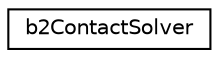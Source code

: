 digraph "Graphical Class Hierarchy"
{
  edge [fontname="Helvetica",fontsize="10",labelfontname="Helvetica",labelfontsize="10"];
  node [fontname="Helvetica",fontsize="10",shape=record];
  rankdir="LR";
  Node0 [label="b2ContactSolver",height=0.2,width=0.4,color="black", fillcolor="white", style="filled",URL="$classb2ContactSolver.html"];
}
